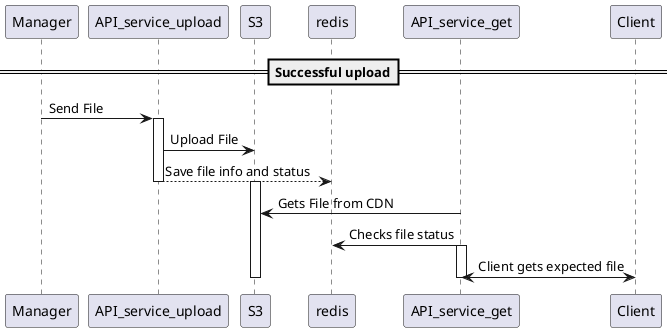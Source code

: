 @startuml

==Successful upload==

Manager -> API_service_upload: Send File

activate API_service_upload
API_service_upload -> S3: Upload File
API_service_upload --> redis: Save file info and status
deactivate API_service_upload

activate S3

S3 <- API_service_get: Gets File from CDN
redis <- API_service_get: Checks file status
activate API_service_get
API_service_get <-> Client: Client gets expected file
deactivate API_service_get
deactivate S3

@enduml